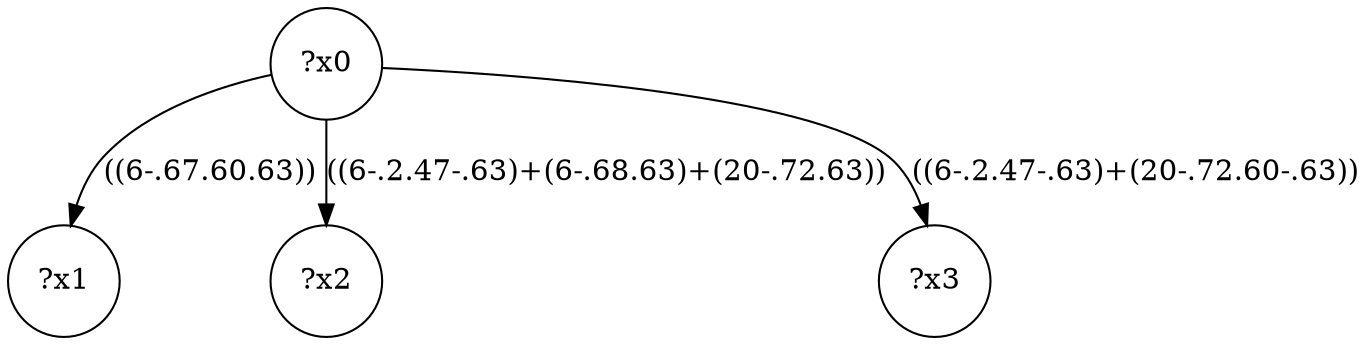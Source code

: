 digraph g {
	x0 [shape=circle, label="?x0"];
	x1 [shape=circle, label="?x1"];
	x0 -> x1 [label="((6-.67.60.63))"];
	x2 [shape=circle, label="?x2"];
	x0 -> x2 [label="((6-.2.47-.63)+(6-.68.63)+(20-.72.63))"];
	x3 [shape=circle, label="?x3"];
	x0 -> x3 [label="((6-.2.47-.63)+(20-.72.60-.63))"];
}
